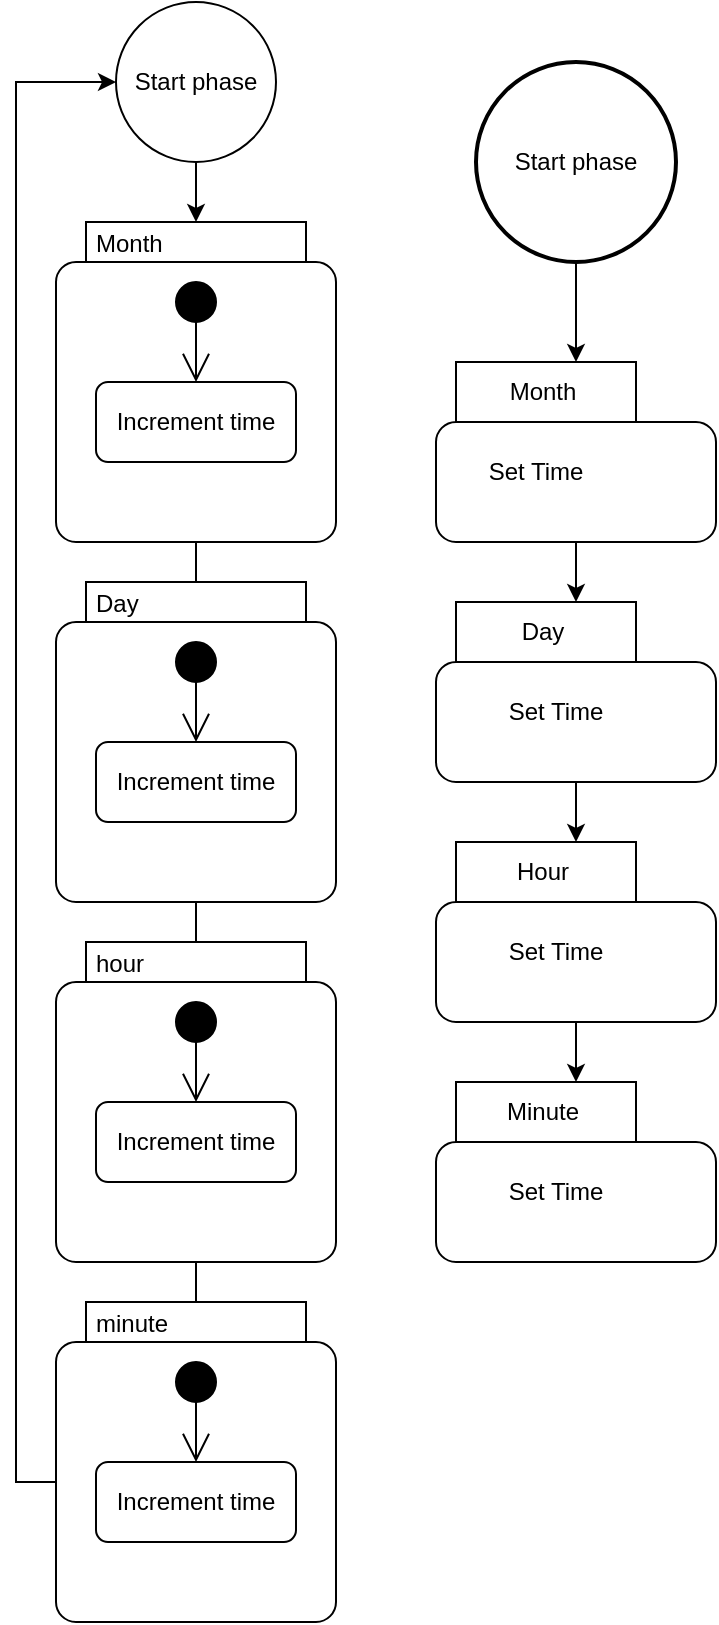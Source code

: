 <mxfile version="20.5.1" type="github">
  <diagram id="D5xratnxsckLip4hi4yR" name="Page-1">
    <mxGraphModel dx="1826" dy="766" grid="1" gridSize="10" guides="1" tooltips="1" connect="1" arrows="1" fold="1" page="1" pageScale="1" pageWidth="827" pageHeight="1169" math="0" shadow="0">
      <root>
        <mxCell id="0" />
        <mxCell id="1" parent="0" />
        <mxCell id="GlLHrX8HVXs2rdk0OE1O-10" value="" style="edgeStyle=orthogonalEdgeStyle;rounded=0;orthogonalLoop=1;jettySize=auto;html=1;" edge="1" parent="1" source="GlLHrX8HVXs2rdk0OE1O-4">
          <mxGeometry relative="1" as="geometry">
            <mxPoint x="420" y="140" as="targetPoint" />
          </mxGeometry>
        </mxCell>
        <mxCell id="GlLHrX8HVXs2rdk0OE1O-4" value="Start phase" style="ellipse;whiteSpace=wrap;html=1;aspect=fixed;" vertex="1" parent="1">
          <mxGeometry x="380" y="30" width="80" height="80" as="geometry" />
        </mxCell>
        <mxCell id="GlLHrX8HVXs2rdk0OE1O-35" value="" style="edgeStyle=orthogonalEdgeStyle;rounded=0;orthogonalLoop=1;jettySize=auto;html=1;" edge="1" parent="1" source="GlLHrX8HVXs2rdk0OE1O-16" target="GlLHrX8HVXs2rdk0OE1O-25">
          <mxGeometry relative="1" as="geometry" />
        </mxCell>
        <mxCell id="GlLHrX8HVXs2rdk0OE1O-16" value="Month" style="shape=mxgraph.sysml.compState;align=left;verticalAlign=top;spacingTop=-3;spacingLeft=18;strokeWidth=1;recursiveResize=0;" vertex="1" parent="1">
          <mxGeometry x="350" y="140" width="140" height="160" as="geometry" />
        </mxCell>
        <mxCell id="GlLHrX8HVXs2rdk0OE1O-17" value="" style="shape=ellipse;html=1;fillColor=strokeColor;verticalLabelPosition=bottom;labelBackgroundColor=#ffffff;verticalAlign=top;" vertex="1" parent="GlLHrX8HVXs2rdk0OE1O-16">
          <mxGeometry x="60" y="30" width="20" height="20" as="geometry" />
        </mxCell>
        <mxCell id="GlLHrX8HVXs2rdk0OE1O-19" value="Increment time" style="strokeColor=inherit;fillColor=inherit;gradientColor=inherit;shape=rect;html=1;rounded=1;whiteSpace=wrap;align=center;" vertex="1" parent="GlLHrX8HVXs2rdk0OE1O-16">
          <mxGeometry x="20" y="80" width="100" height="40" as="geometry" />
        </mxCell>
        <mxCell id="GlLHrX8HVXs2rdk0OE1O-21" value="" style="strokeColor=inherit;fillColor=inherit;gradientColor=inherit;edgeStyle=none;html=1;endArrow=open;endSize=12;rounded=0;" edge="1" parent="GlLHrX8HVXs2rdk0OE1O-16" target="GlLHrX8HVXs2rdk0OE1O-19">
          <mxGeometry relative="1" as="geometry">
            <mxPoint x="70" y="50" as="sourcePoint" />
          </mxGeometry>
        </mxCell>
        <mxCell id="GlLHrX8HVXs2rdk0OE1O-36" value="" style="edgeStyle=orthogonalEdgeStyle;rounded=0;orthogonalLoop=1;jettySize=auto;html=1;" edge="1" parent="1" source="GlLHrX8HVXs2rdk0OE1O-23" target="GlLHrX8HVXs2rdk0OE1O-29">
          <mxGeometry relative="1" as="geometry" />
        </mxCell>
        <mxCell id="GlLHrX8HVXs2rdk0OE1O-23" value="Day" style="shape=mxgraph.sysml.compState;align=left;verticalAlign=top;spacingTop=-3;spacingLeft=18;strokeWidth=1;recursiveResize=0;" vertex="1" parent="1">
          <mxGeometry x="350" y="320" width="140" height="160" as="geometry" />
        </mxCell>
        <mxCell id="GlLHrX8HVXs2rdk0OE1O-24" value="" style="shape=ellipse;html=1;fillColor=strokeColor;verticalLabelPosition=bottom;labelBackgroundColor=#ffffff;verticalAlign=top;" vertex="1" parent="GlLHrX8HVXs2rdk0OE1O-23">
          <mxGeometry x="60" y="30" width="20" height="20" as="geometry" />
        </mxCell>
        <mxCell id="GlLHrX8HVXs2rdk0OE1O-25" value="Increment time" style="strokeColor=inherit;fillColor=inherit;gradientColor=inherit;shape=rect;html=1;rounded=1;whiteSpace=wrap;align=center;" vertex="1" parent="GlLHrX8HVXs2rdk0OE1O-23">
          <mxGeometry x="20" y="80" width="100" height="40" as="geometry" />
        </mxCell>
        <mxCell id="GlLHrX8HVXs2rdk0OE1O-26" value="" style="strokeColor=inherit;fillColor=inherit;gradientColor=inherit;edgeStyle=none;html=1;endArrow=open;endSize=12;rounded=0;" edge="1" parent="GlLHrX8HVXs2rdk0OE1O-23" target="GlLHrX8HVXs2rdk0OE1O-25">
          <mxGeometry relative="1" as="geometry">
            <mxPoint x="70" y="50" as="sourcePoint" />
          </mxGeometry>
        </mxCell>
        <mxCell id="GlLHrX8HVXs2rdk0OE1O-37" value="" style="edgeStyle=orthogonalEdgeStyle;rounded=0;orthogonalLoop=1;jettySize=auto;html=1;" edge="1" parent="1" source="GlLHrX8HVXs2rdk0OE1O-27" target="GlLHrX8HVXs2rdk0OE1O-33">
          <mxGeometry relative="1" as="geometry" />
        </mxCell>
        <mxCell id="GlLHrX8HVXs2rdk0OE1O-27" value="hour" style="shape=mxgraph.sysml.compState;align=left;verticalAlign=top;spacingTop=-3;spacingLeft=18;strokeWidth=1;recursiveResize=0;" vertex="1" parent="1">
          <mxGeometry x="350" y="500" width="140" height="160" as="geometry" />
        </mxCell>
        <mxCell id="GlLHrX8HVXs2rdk0OE1O-28" value="" style="shape=ellipse;html=1;fillColor=strokeColor;verticalLabelPosition=bottom;labelBackgroundColor=#ffffff;verticalAlign=top;" vertex="1" parent="GlLHrX8HVXs2rdk0OE1O-27">
          <mxGeometry x="60" y="30" width="20" height="20" as="geometry" />
        </mxCell>
        <mxCell id="GlLHrX8HVXs2rdk0OE1O-29" value="Increment time" style="strokeColor=inherit;fillColor=inherit;gradientColor=inherit;shape=rect;html=1;rounded=1;whiteSpace=wrap;align=center;" vertex="1" parent="GlLHrX8HVXs2rdk0OE1O-27">
          <mxGeometry x="20" y="80" width="100" height="40" as="geometry" />
        </mxCell>
        <mxCell id="GlLHrX8HVXs2rdk0OE1O-30" value="" style="strokeColor=inherit;fillColor=inherit;gradientColor=inherit;edgeStyle=none;html=1;endArrow=open;endSize=12;rounded=0;" edge="1" parent="GlLHrX8HVXs2rdk0OE1O-27" target="GlLHrX8HVXs2rdk0OE1O-29">
          <mxGeometry relative="1" as="geometry">
            <mxPoint x="70" y="50" as="sourcePoint" />
          </mxGeometry>
        </mxCell>
        <mxCell id="GlLHrX8HVXs2rdk0OE1O-38" style="edgeStyle=orthogonalEdgeStyle;rounded=0;orthogonalLoop=1;jettySize=auto;html=1;exitX=0;exitY=0;exitDx=0;exitDy=90;exitPerimeter=0;entryX=0;entryY=0.5;entryDx=0;entryDy=0;" edge="1" parent="1" source="GlLHrX8HVXs2rdk0OE1O-31" target="GlLHrX8HVXs2rdk0OE1O-4">
          <mxGeometry relative="1" as="geometry">
            <mxPoint x="300" y="340" as="targetPoint" />
          </mxGeometry>
        </mxCell>
        <mxCell id="GlLHrX8HVXs2rdk0OE1O-31" value="minute" style="shape=mxgraph.sysml.compState;align=left;verticalAlign=top;spacingTop=-3;spacingLeft=18;strokeWidth=1;recursiveResize=0;" vertex="1" parent="1">
          <mxGeometry x="350" y="680" width="140" height="160" as="geometry" />
        </mxCell>
        <mxCell id="GlLHrX8HVXs2rdk0OE1O-32" value="" style="shape=ellipse;html=1;fillColor=strokeColor;verticalLabelPosition=bottom;labelBackgroundColor=#ffffff;verticalAlign=top;" vertex="1" parent="GlLHrX8HVXs2rdk0OE1O-31">
          <mxGeometry x="60" y="30" width="20" height="20" as="geometry" />
        </mxCell>
        <mxCell id="GlLHrX8HVXs2rdk0OE1O-33" value="Increment time" style="strokeColor=inherit;fillColor=inherit;gradientColor=inherit;shape=rect;html=1;rounded=1;whiteSpace=wrap;align=center;" vertex="1" parent="GlLHrX8HVXs2rdk0OE1O-31">
          <mxGeometry x="20" y="80" width="100" height="40" as="geometry" />
        </mxCell>
        <mxCell id="GlLHrX8HVXs2rdk0OE1O-34" value="" style="strokeColor=inherit;fillColor=inherit;gradientColor=inherit;edgeStyle=none;html=1;endArrow=open;endSize=12;rounded=0;" edge="1" parent="GlLHrX8HVXs2rdk0OE1O-31" target="GlLHrX8HVXs2rdk0OE1O-33">
          <mxGeometry relative="1" as="geometry">
            <mxPoint x="70" y="50" as="sourcePoint" />
          </mxGeometry>
        </mxCell>
        <mxCell id="GlLHrX8HVXs2rdk0OE1O-41" value="" style="edgeStyle=orthogonalEdgeStyle;rounded=0;orthogonalLoop=1;jettySize=auto;html=1;" edge="1" parent="1" source="GlLHrX8HVXs2rdk0OE1O-39" target="GlLHrX8HVXs2rdk0OE1O-40">
          <mxGeometry relative="1" as="geometry" />
        </mxCell>
        <mxCell id="GlLHrX8HVXs2rdk0OE1O-39" value="Start phase" style="strokeWidth=2;html=1;shape=mxgraph.flowchart.start_2;whiteSpace=wrap;" vertex="1" parent="1">
          <mxGeometry x="560" y="60" width="100" height="100" as="geometry" />
        </mxCell>
        <mxCell id="GlLHrX8HVXs2rdk0OE1O-45" value="" style="edgeStyle=orthogonalEdgeStyle;rounded=0;orthogonalLoop=1;jettySize=auto;html=1;" edge="1" parent="1" source="GlLHrX8HVXs2rdk0OE1O-40" target="GlLHrX8HVXs2rdk0OE1O-42">
          <mxGeometry relative="1" as="geometry" />
        </mxCell>
        <mxCell id="GlLHrX8HVXs2rdk0OE1O-40" value="Month" style="shape=folder;align=center;verticalAlign=middle;fontStyle=0;tabWidth=100;tabHeight=30;tabPosition=left;html=1;boundedLbl=1;labelInHeader=1;rounded=1;absoluteArcSize=1;arcSize=10;" vertex="1" parent="1">
          <mxGeometry x="540" y="210" width="140" height="90" as="geometry" />
        </mxCell>
        <mxCell id="GlLHrX8HVXs2rdk0OE1O-46" value="" style="edgeStyle=orthogonalEdgeStyle;rounded=0;orthogonalLoop=1;jettySize=auto;html=1;" edge="1" parent="1" source="GlLHrX8HVXs2rdk0OE1O-42" target="GlLHrX8HVXs2rdk0OE1O-43">
          <mxGeometry relative="1" as="geometry" />
        </mxCell>
        <mxCell id="GlLHrX8HVXs2rdk0OE1O-42" value="Day" style="shape=folder;align=center;verticalAlign=middle;fontStyle=0;tabWidth=100;tabHeight=30;tabPosition=left;html=1;boundedLbl=1;labelInHeader=1;rounded=1;absoluteArcSize=1;arcSize=10;" vertex="1" parent="1">
          <mxGeometry x="540" y="330" width="140" height="90" as="geometry" />
        </mxCell>
        <mxCell id="GlLHrX8HVXs2rdk0OE1O-47" value="" style="edgeStyle=orthogonalEdgeStyle;rounded=0;orthogonalLoop=1;jettySize=auto;html=1;" edge="1" parent="1" source="GlLHrX8HVXs2rdk0OE1O-43" target="GlLHrX8HVXs2rdk0OE1O-44">
          <mxGeometry relative="1" as="geometry" />
        </mxCell>
        <mxCell id="GlLHrX8HVXs2rdk0OE1O-43" value="Hour" style="shape=folder;align=center;verticalAlign=middle;fontStyle=0;tabWidth=100;tabHeight=30;tabPosition=left;html=1;boundedLbl=1;labelInHeader=1;rounded=1;absoluteArcSize=1;arcSize=10;" vertex="1" parent="1">
          <mxGeometry x="540" y="450" width="140" height="90" as="geometry" />
        </mxCell>
        <mxCell id="GlLHrX8HVXs2rdk0OE1O-44" value="Minute" style="shape=folder;align=center;verticalAlign=middle;fontStyle=0;tabWidth=100;tabHeight=30;tabPosition=left;html=1;boundedLbl=1;labelInHeader=1;rounded=1;absoluteArcSize=1;arcSize=10;" vertex="1" parent="1">
          <mxGeometry x="540" y="570" width="140" height="90" as="geometry" />
        </mxCell>
        <mxCell id="GlLHrX8HVXs2rdk0OE1O-48" value="Set Time" style="text;html=1;strokeColor=none;fillColor=none;align=center;verticalAlign=middle;whiteSpace=wrap;rounded=0;" vertex="1" parent="1">
          <mxGeometry x="560" y="250" width="60" height="30" as="geometry" />
        </mxCell>
        <mxCell id="GlLHrX8HVXs2rdk0OE1O-49" value="Set Time" style="text;html=1;strokeColor=none;fillColor=none;align=center;verticalAlign=middle;whiteSpace=wrap;rounded=0;" vertex="1" parent="1">
          <mxGeometry x="570" y="370" width="60" height="30" as="geometry" />
        </mxCell>
        <mxCell id="GlLHrX8HVXs2rdk0OE1O-51" value="Set Time" style="text;html=1;strokeColor=none;fillColor=none;align=center;verticalAlign=middle;whiteSpace=wrap;rounded=0;" vertex="1" parent="1">
          <mxGeometry x="570" y="490" width="60" height="30" as="geometry" />
        </mxCell>
        <mxCell id="GlLHrX8HVXs2rdk0OE1O-52" value="Set Time" style="text;html=1;strokeColor=none;fillColor=none;align=center;verticalAlign=middle;whiteSpace=wrap;rounded=0;" vertex="1" parent="1">
          <mxGeometry x="570" y="610" width="60" height="30" as="geometry" />
        </mxCell>
      </root>
    </mxGraphModel>
  </diagram>
</mxfile>
